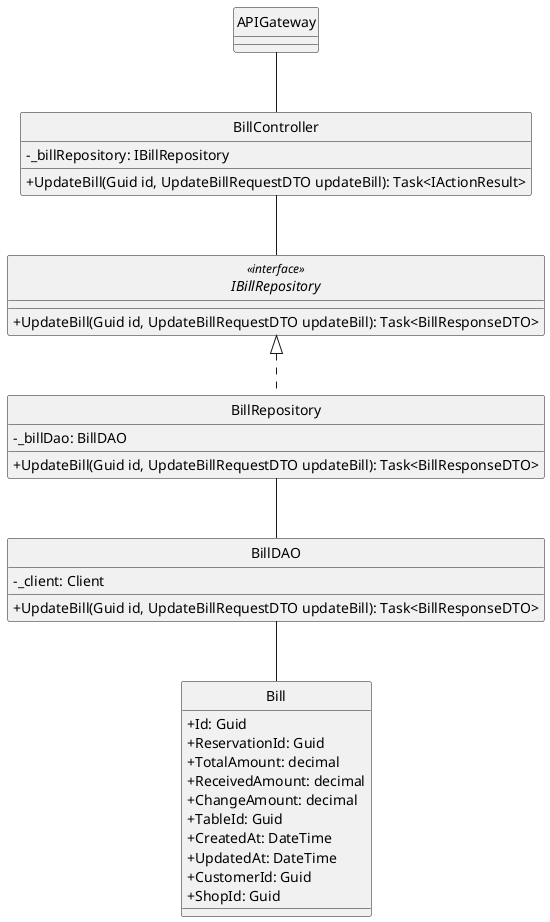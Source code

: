 @startuml
hide circle
skinparam classAttributeIconSize 0

class APIGateway {
}

class BillController {
    - _billRepository: IBillRepository
    + UpdateBill(Guid id, UpdateBillRequestDTO updateBill): Task<IActionResult> 
}

interface IBillRepository<<interface>> {
    + UpdateBill(Guid id, UpdateBillRequestDTO updateBill): Task<BillResponseDTO>
}

class BillRepository {
    - _billDao: BillDAO
    + UpdateBill(Guid id, UpdateBillRequestDTO updateBill): Task<BillResponseDTO>

}

class BillDAO {
    - _client: Client
    + UpdateBill(Guid id, UpdateBillRequestDTO updateBill): Task<BillResponseDTO>
}

class Bill {
    + Id: Guid
    + ReservationId: Guid
    + TotalAmount: decimal
    + ReceivedAmount: decimal
    + ChangeAmount: decimal
    + TableId: Guid
    + CreatedAt: DateTime
    + UpdatedAt: DateTime
    + CustomerId: Guid
    + ShopId: Guid
}

APIGateway -- BillController
BillController -- IBillRepository
IBillRepository <|.. BillRepository
BillRepository -- BillDAO
BillDAO -- Bill

@enduml
